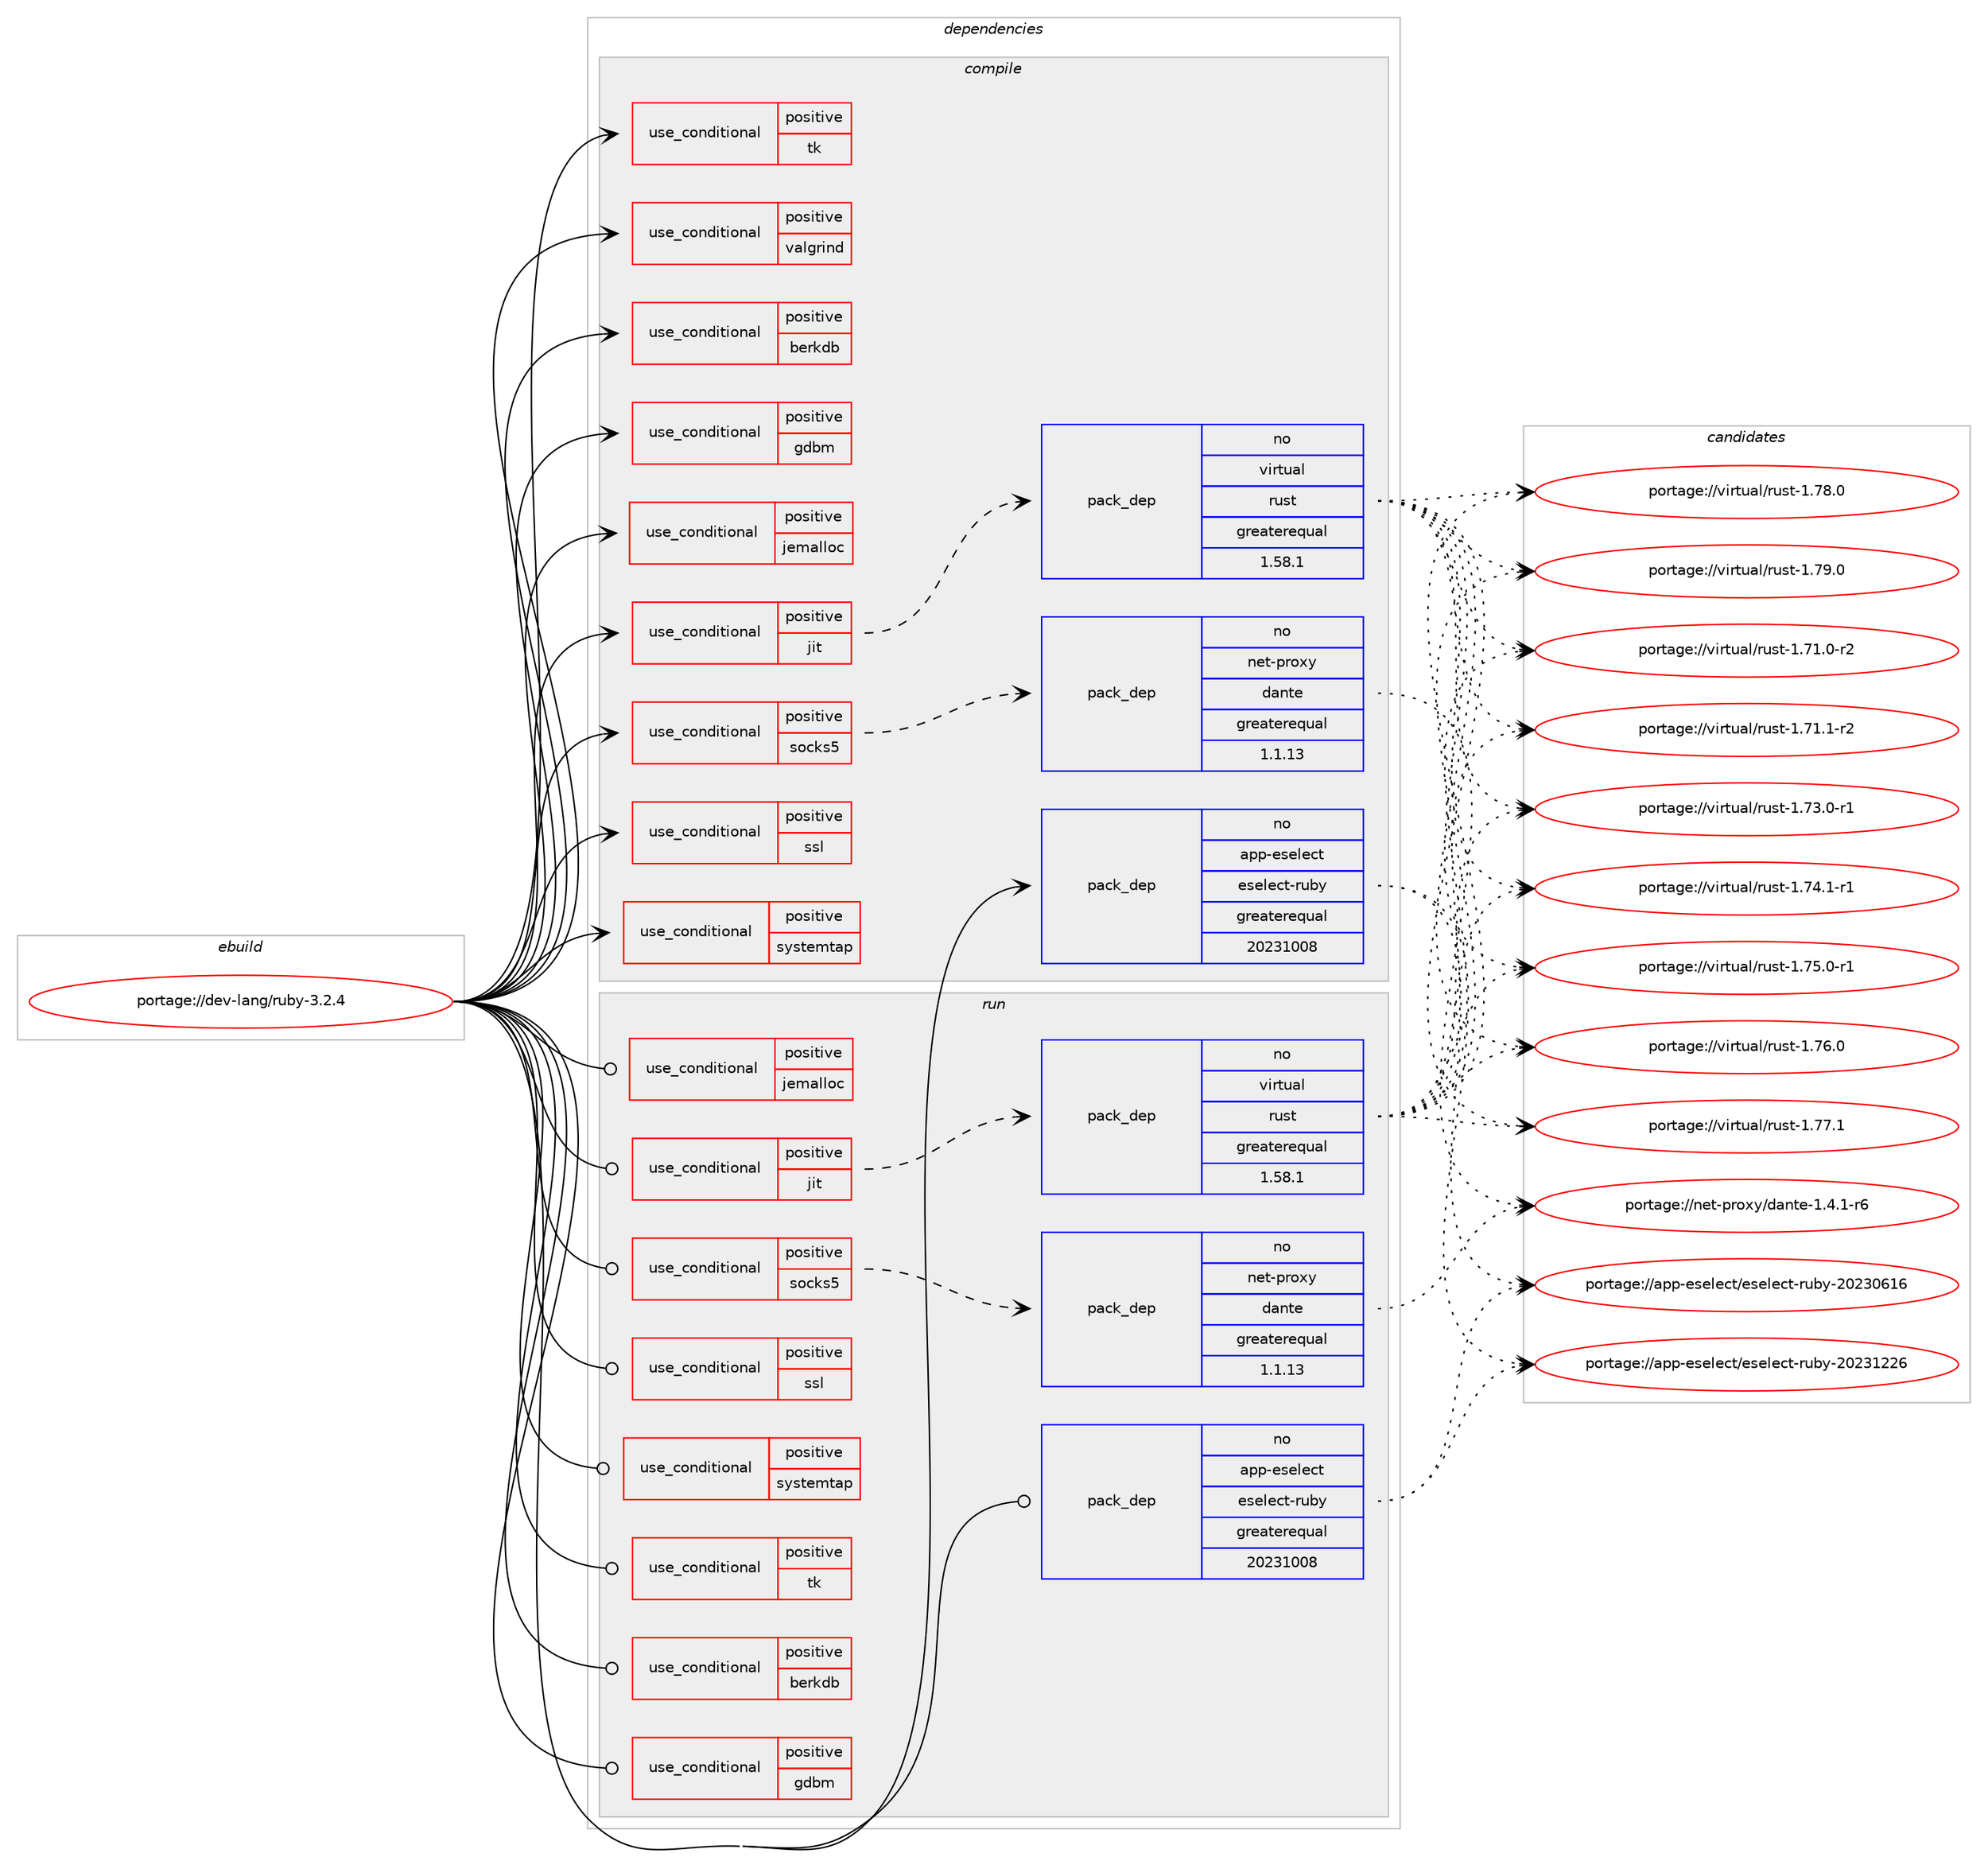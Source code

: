 digraph prolog {

# *************
# Graph options
# *************

newrank=true;
concentrate=true;
compound=true;
graph [rankdir=LR,fontname=Helvetica,fontsize=10,ranksep=1.5];#, ranksep=2.5, nodesep=0.2];
edge  [arrowhead=vee];
node  [fontname=Helvetica,fontsize=10];

# **********
# The ebuild
# **********

subgraph cluster_leftcol {
color=gray;
rank=same;
label=<<i>ebuild</i>>;
id [label="portage://dev-lang/ruby-3.2.4", color=red, width=4, href="../dev-lang/ruby-3.2.4.svg"];
}

# ****************
# The dependencies
# ****************

subgraph cluster_midcol {
color=gray;
label=<<i>dependencies</i>>;
subgraph cluster_compile {
fillcolor="#eeeeee";
style=filled;
label=<<i>compile</i>>;
subgraph cond23630 {
dependency52207 [label=<<TABLE BORDER="0" CELLBORDER="1" CELLSPACING="0" CELLPADDING="4"><TR><TD ROWSPAN="3" CELLPADDING="10">use_conditional</TD></TR><TR><TD>positive</TD></TR><TR><TD>berkdb</TD></TR></TABLE>>, shape=none, color=red];
# *** BEGIN UNKNOWN DEPENDENCY TYPE (TODO) ***
# dependency52207 -> package_dependency(portage://dev-lang/ruby-3.2.4,install,no,sys-libs,db,none,[,,],any_same_slot,[])
# *** END UNKNOWN DEPENDENCY TYPE (TODO) ***

}
id:e -> dependency52207:w [weight=20,style="solid",arrowhead="vee"];
subgraph cond23631 {
dependency52208 [label=<<TABLE BORDER="0" CELLBORDER="1" CELLSPACING="0" CELLPADDING="4"><TR><TD ROWSPAN="3" CELLPADDING="10">use_conditional</TD></TR><TR><TD>positive</TD></TR><TR><TD>gdbm</TD></TR></TABLE>>, shape=none, color=red];
# *** BEGIN UNKNOWN DEPENDENCY TYPE (TODO) ***
# dependency52208 -> package_dependency(portage://dev-lang/ruby-3.2.4,install,no,sys-libs,gdbm,none,[,,],any_same_slot,[])
# *** END UNKNOWN DEPENDENCY TYPE (TODO) ***

}
id:e -> dependency52208:w [weight=20,style="solid",arrowhead="vee"];
subgraph cond23632 {
dependency52209 [label=<<TABLE BORDER="0" CELLBORDER="1" CELLSPACING="0" CELLPADDING="4"><TR><TD ROWSPAN="3" CELLPADDING="10">use_conditional</TD></TR><TR><TD>positive</TD></TR><TR><TD>jemalloc</TD></TR></TABLE>>, shape=none, color=red];
# *** BEGIN UNKNOWN DEPENDENCY TYPE (TODO) ***
# dependency52209 -> package_dependency(portage://dev-lang/ruby-3.2.4,install,no,dev-libs,jemalloc,none,[,,],any_same_slot,[])
# *** END UNKNOWN DEPENDENCY TYPE (TODO) ***

}
id:e -> dependency52209:w [weight=20,style="solid",arrowhead="vee"];
subgraph cond23633 {
dependency52210 [label=<<TABLE BORDER="0" CELLBORDER="1" CELLSPACING="0" CELLPADDING="4"><TR><TD ROWSPAN="3" CELLPADDING="10">use_conditional</TD></TR><TR><TD>positive</TD></TR><TR><TD>jit</TD></TR></TABLE>>, shape=none, color=red];
subgraph pack27499 {
dependency52211 [label=<<TABLE BORDER="0" CELLBORDER="1" CELLSPACING="0" CELLPADDING="4" WIDTH="220"><TR><TD ROWSPAN="6" CELLPADDING="30">pack_dep</TD></TR><TR><TD WIDTH="110">no</TD></TR><TR><TD>virtual</TD></TR><TR><TD>rust</TD></TR><TR><TD>greaterequal</TD></TR><TR><TD>1.58.1</TD></TR></TABLE>>, shape=none, color=blue];
}
dependency52210:e -> dependency52211:w [weight=20,style="dashed",arrowhead="vee"];
}
id:e -> dependency52210:w [weight=20,style="solid",arrowhead="vee"];
subgraph cond23634 {
dependency52212 [label=<<TABLE BORDER="0" CELLBORDER="1" CELLSPACING="0" CELLPADDING="4"><TR><TD ROWSPAN="3" CELLPADDING="10">use_conditional</TD></TR><TR><TD>positive</TD></TR><TR><TD>socks5</TD></TR></TABLE>>, shape=none, color=red];
subgraph pack27500 {
dependency52213 [label=<<TABLE BORDER="0" CELLBORDER="1" CELLSPACING="0" CELLPADDING="4" WIDTH="220"><TR><TD ROWSPAN="6" CELLPADDING="30">pack_dep</TD></TR><TR><TD WIDTH="110">no</TD></TR><TR><TD>net-proxy</TD></TR><TR><TD>dante</TD></TR><TR><TD>greaterequal</TD></TR><TR><TD>1.1.13</TD></TR></TABLE>>, shape=none, color=blue];
}
dependency52212:e -> dependency52213:w [weight=20,style="dashed",arrowhead="vee"];
}
id:e -> dependency52212:w [weight=20,style="solid",arrowhead="vee"];
subgraph cond23635 {
dependency52214 [label=<<TABLE BORDER="0" CELLBORDER="1" CELLSPACING="0" CELLPADDING="4"><TR><TD ROWSPAN="3" CELLPADDING="10">use_conditional</TD></TR><TR><TD>positive</TD></TR><TR><TD>ssl</TD></TR></TABLE>>, shape=none, color=red];
# *** BEGIN UNKNOWN DEPENDENCY TYPE (TODO) ***
# dependency52214 -> package_dependency(portage://dev-lang/ruby-3.2.4,install,no,dev-libs,openssl,none,[,,],[slot(0),equal],[])
# *** END UNKNOWN DEPENDENCY TYPE (TODO) ***

}
id:e -> dependency52214:w [weight=20,style="solid",arrowhead="vee"];
subgraph cond23636 {
dependency52215 [label=<<TABLE BORDER="0" CELLBORDER="1" CELLSPACING="0" CELLPADDING="4"><TR><TD ROWSPAN="3" CELLPADDING="10">use_conditional</TD></TR><TR><TD>positive</TD></TR><TR><TD>systemtap</TD></TR></TABLE>>, shape=none, color=red];
# *** BEGIN UNKNOWN DEPENDENCY TYPE (TODO) ***
# dependency52215 -> package_dependency(portage://dev-lang/ruby-3.2.4,install,no,dev-debug,systemtap,none,[,,],[],[])
# *** END UNKNOWN DEPENDENCY TYPE (TODO) ***

}
id:e -> dependency52215:w [weight=20,style="solid",arrowhead="vee"];
subgraph cond23637 {
dependency52216 [label=<<TABLE BORDER="0" CELLBORDER="1" CELLSPACING="0" CELLPADDING="4"><TR><TD ROWSPAN="3" CELLPADDING="10">use_conditional</TD></TR><TR><TD>positive</TD></TR><TR><TD>tk</TD></TR></TABLE>>, shape=none, color=red];
# *** BEGIN UNKNOWN DEPENDENCY TYPE (TODO) ***
# dependency52216 -> package_dependency(portage://dev-lang/ruby-3.2.4,install,no,dev-lang,tcl,none,[,,],[slot(0),equal],[use(enable(threads),none)])
# *** END UNKNOWN DEPENDENCY TYPE (TODO) ***

# *** BEGIN UNKNOWN DEPENDENCY TYPE (TODO) ***
# dependency52216 -> package_dependency(portage://dev-lang/ruby-3.2.4,install,no,dev-lang,tk,none,[,,],[slot(0),equal],[use(enable(threads),none)])
# *** END UNKNOWN DEPENDENCY TYPE (TODO) ***

}
id:e -> dependency52216:w [weight=20,style="solid",arrowhead="vee"];
subgraph cond23638 {
dependency52217 [label=<<TABLE BORDER="0" CELLBORDER="1" CELLSPACING="0" CELLPADDING="4"><TR><TD ROWSPAN="3" CELLPADDING="10">use_conditional</TD></TR><TR><TD>positive</TD></TR><TR><TD>valgrind</TD></TR></TABLE>>, shape=none, color=red];
# *** BEGIN UNKNOWN DEPENDENCY TYPE (TODO) ***
# dependency52217 -> package_dependency(portage://dev-lang/ruby-3.2.4,install,no,dev-debug,valgrind,none,[,,],[],[])
# *** END UNKNOWN DEPENDENCY TYPE (TODO) ***

}
id:e -> dependency52217:w [weight=20,style="solid",arrowhead="vee"];
subgraph pack27501 {
dependency52218 [label=<<TABLE BORDER="0" CELLBORDER="1" CELLSPACING="0" CELLPADDING="4" WIDTH="220"><TR><TD ROWSPAN="6" CELLPADDING="30">pack_dep</TD></TR><TR><TD WIDTH="110">no</TD></TR><TR><TD>app-eselect</TD></TR><TR><TD>eselect-ruby</TD></TR><TR><TD>greaterequal</TD></TR><TR><TD>20231008</TD></TR></TABLE>>, shape=none, color=blue];
}
id:e -> dependency52218:w [weight=20,style="solid",arrowhead="vee"];
# *** BEGIN UNKNOWN DEPENDENCY TYPE (TODO) ***
# id -> package_dependency(portage://dev-lang/ruby-3.2.4,install,no,dev-libs,libffi,none,[,,],any_same_slot,[])
# *** END UNKNOWN DEPENDENCY TYPE (TODO) ***

# *** BEGIN UNKNOWN DEPENDENCY TYPE (TODO) ***
# id -> package_dependency(portage://dev-lang/ruby-3.2.4,install,no,dev-libs,libyaml,none,[,,],[],[])
# *** END UNKNOWN DEPENDENCY TYPE (TODO) ***

# *** BEGIN UNKNOWN DEPENDENCY TYPE (TODO) ***
# id -> package_dependency(portage://dev-lang/ruby-3.2.4,install,no,sys-libs,readline,none,[,,],[slot(0),equal],[])
# *** END UNKNOWN DEPENDENCY TYPE (TODO) ***

# *** BEGIN UNKNOWN DEPENDENCY TYPE (TODO) ***
# id -> package_dependency(portage://dev-lang/ruby-3.2.4,install,no,sys-libs,zlib,none,[,,],[],[])
# *** END UNKNOWN DEPENDENCY TYPE (TODO) ***

# *** BEGIN UNKNOWN DEPENDENCY TYPE (TODO) ***
# id -> package_dependency(portage://dev-lang/ruby-3.2.4,install,no,virtual,libcrypt,none,[,,],any_same_slot,[])
# *** END UNKNOWN DEPENDENCY TYPE (TODO) ***

}
subgraph cluster_compileandrun {
fillcolor="#eeeeee";
style=filled;
label=<<i>compile and run</i>>;
}
subgraph cluster_run {
fillcolor="#eeeeee";
style=filled;
label=<<i>run</i>>;
subgraph cond23639 {
dependency52219 [label=<<TABLE BORDER="0" CELLBORDER="1" CELLSPACING="0" CELLPADDING="4"><TR><TD ROWSPAN="3" CELLPADDING="10">use_conditional</TD></TR><TR><TD>positive</TD></TR><TR><TD>berkdb</TD></TR></TABLE>>, shape=none, color=red];
# *** BEGIN UNKNOWN DEPENDENCY TYPE (TODO) ***
# dependency52219 -> package_dependency(portage://dev-lang/ruby-3.2.4,run,no,sys-libs,db,none,[,,],any_same_slot,[])
# *** END UNKNOWN DEPENDENCY TYPE (TODO) ***

}
id:e -> dependency52219:w [weight=20,style="solid",arrowhead="odot"];
subgraph cond23640 {
dependency52220 [label=<<TABLE BORDER="0" CELLBORDER="1" CELLSPACING="0" CELLPADDING="4"><TR><TD ROWSPAN="3" CELLPADDING="10">use_conditional</TD></TR><TR><TD>positive</TD></TR><TR><TD>gdbm</TD></TR></TABLE>>, shape=none, color=red];
# *** BEGIN UNKNOWN DEPENDENCY TYPE (TODO) ***
# dependency52220 -> package_dependency(portage://dev-lang/ruby-3.2.4,run,no,sys-libs,gdbm,none,[,,],any_same_slot,[])
# *** END UNKNOWN DEPENDENCY TYPE (TODO) ***

}
id:e -> dependency52220:w [weight=20,style="solid",arrowhead="odot"];
subgraph cond23641 {
dependency52221 [label=<<TABLE BORDER="0" CELLBORDER="1" CELLSPACING="0" CELLPADDING="4"><TR><TD ROWSPAN="3" CELLPADDING="10">use_conditional</TD></TR><TR><TD>positive</TD></TR><TR><TD>jemalloc</TD></TR></TABLE>>, shape=none, color=red];
# *** BEGIN UNKNOWN DEPENDENCY TYPE (TODO) ***
# dependency52221 -> package_dependency(portage://dev-lang/ruby-3.2.4,run,no,dev-libs,jemalloc,none,[,,],any_same_slot,[])
# *** END UNKNOWN DEPENDENCY TYPE (TODO) ***

}
id:e -> dependency52221:w [weight=20,style="solid",arrowhead="odot"];
subgraph cond23642 {
dependency52222 [label=<<TABLE BORDER="0" CELLBORDER="1" CELLSPACING="0" CELLPADDING="4"><TR><TD ROWSPAN="3" CELLPADDING="10">use_conditional</TD></TR><TR><TD>positive</TD></TR><TR><TD>jit</TD></TR></TABLE>>, shape=none, color=red];
subgraph pack27502 {
dependency52223 [label=<<TABLE BORDER="0" CELLBORDER="1" CELLSPACING="0" CELLPADDING="4" WIDTH="220"><TR><TD ROWSPAN="6" CELLPADDING="30">pack_dep</TD></TR><TR><TD WIDTH="110">no</TD></TR><TR><TD>virtual</TD></TR><TR><TD>rust</TD></TR><TR><TD>greaterequal</TD></TR><TR><TD>1.58.1</TD></TR></TABLE>>, shape=none, color=blue];
}
dependency52222:e -> dependency52223:w [weight=20,style="dashed",arrowhead="vee"];
}
id:e -> dependency52222:w [weight=20,style="solid",arrowhead="odot"];
subgraph cond23643 {
dependency52224 [label=<<TABLE BORDER="0" CELLBORDER="1" CELLSPACING="0" CELLPADDING="4"><TR><TD ROWSPAN="3" CELLPADDING="10">use_conditional</TD></TR><TR><TD>positive</TD></TR><TR><TD>socks5</TD></TR></TABLE>>, shape=none, color=red];
subgraph pack27503 {
dependency52225 [label=<<TABLE BORDER="0" CELLBORDER="1" CELLSPACING="0" CELLPADDING="4" WIDTH="220"><TR><TD ROWSPAN="6" CELLPADDING="30">pack_dep</TD></TR><TR><TD WIDTH="110">no</TD></TR><TR><TD>net-proxy</TD></TR><TR><TD>dante</TD></TR><TR><TD>greaterequal</TD></TR><TR><TD>1.1.13</TD></TR></TABLE>>, shape=none, color=blue];
}
dependency52224:e -> dependency52225:w [weight=20,style="dashed",arrowhead="vee"];
}
id:e -> dependency52224:w [weight=20,style="solid",arrowhead="odot"];
subgraph cond23644 {
dependency52226 [label=<<TABLE BORDER="0" CELLBORDER="1" CELLSPACING="0" CELLPADDING="4"><TR><TD ROWSPAN="3" CELLPADDING="10">use_conditional</TD></TR><TR><TD>positive</TD></TR><TR><TD>ssl</TD></TR></TABLE>>, shape=none, color=red];
# *** BEGIN UNKNOWN DEPENDENCY TYPE (TODO) ***
# dependency52226 -> package_dependency(portage://dev-lang/ruby-3.2.4,run,no,dev-libs,openssl,none,[,,],[slot(0),equal],[])
# *** END UNKNOWN DEPENDENCY TYPE (TODO) ***

}
id:e -> dependency52226:w [weight=20,style="solid",arrowhead="odot"];
subgraph cond23645 {
dependency52227 [label=<<TABLE BORDER="0" CELLBORDER="1" CELLSPACING="0" CELLPADDING="4"><TR><TD ROWSPAN="3" CELLPADDING="10">use_conditional</TD></TR><TR><TD>positive</TD></TR><TR><TD>systemtap</TD></TR></TABLE>>, shape=none, color=red];
# *** BEGIN UNKNOWN DEPENDENCY TYPE (TODO) ***
# dependency52227 -> package_dependency(portage://dev-lang/ruby-3.2.4,run,no,dev-debug,systemtap,none,[,,],[],[])
# *** END UNKNOWN DEPENDENCY TYPE (TODO) ***

}
id:e -> dependency52227:w [weight=20,style="solid",arrowhead="odot"];
subgraph cond23646 {
dependency52228 [label=<<TABLE BORDER="0" CELLBORDER="1" CELLSPACING="0" CELLPADDING="4"><TR><TD ROWSPAN="3" CELLPADDING="10">use_conditional</TD></TR><TR><TD>positive</TD></TR><TR><TD>tk</TD></TR></TABLE>>, shape=none, color=red];
# *** BEGIN UNKNOWN DEPENDENCY TYPE (TODO) ***
# dependency52228 -> package_dependency(portage://dev-lang/ruby-3.2.4,run,no,dev-lang,tcl,none,[,,],[slot(0),equal],[use(enable(threads),none)])
# *** END UNKNOWN DEPENDENCY TYPE (TODO) ***

# *** BEGIN UNKNOWN DEPENDENCY TYPE (TODO) ***
# dependency52228 -> package_dependency(portage://dev-lang/ruby-3.2.4,run,no,dev-lang,tk,none,[,,],[slot(0),equal],[use(enable(threads),none)])
# *** END UNKNOWN DEPENDENCY TYPE (TODO) ***

}
id:e -> dependency52228:w [weight=20,style="solid",arrowhead="odot"];
subgraph pack27504 {
dependency52229 [label=<<TABLE BORDER="0" CELLBORDER="1" CELLSPACING="0" CELLPADDING="4" WIDTH="220"><TR><TD ROWSPAN="6" CELLPADDING="30">pack_dep</TD></TR><TR><TD WIDTH="110">no</TD></TR><TR><TD>app-eselect</TD></TR><TR><TD>eselect-ruby</TD></TR><TR><TD>greaterequal</TD></TR><TR><TD>20231008</TD></TR></TABLE>>, shape=none, color=blue];
}
id:e -> dependency52229:w [weight=20,style="solid",arrowhead="odot"];
# *** BEGIN UNKNOWN DEPENDENCY TYPE (TODO) ***
# id -> package_dependency(portage://dev-lang/ruby-3.2.4,run,no,dev-libs,libffi,none,[,,],any_same_slot,[])
# *** END UNKNOWN DEPENDENCY TYPE (TODO) ***

# *** BEGIN UNKNOWN DEPENDENCY TYPE (TODO) ***
# id -> package_dependency(portage://dev-lang/ruby-3.2.4,run,no,dev-libs,libyaml,none,[,,],[],[])
# *** END UNKNOWN DEPENDENCY TYPE (TODO) ***

# *** BEGIN UNKNOWN DEPENDENCY TYPE (TODO) ***
# id -> package_dependency(portage://dev-lang/ruby-3.2.4,run,no,sys-libs,readline,none,[,,],[slot(0),equal],[])
# *** END UNKNOWN DEPENDENCY TYPE (TODO) ***

# *** BEGIN UNKNOWN DEPENDENCY TYPE (TODO) ***
# id -> package_dependency(portage://dev-lang/ruby-3.2.4,run,no,sys-libs,zlib,none,[,,],[],[])
# *** END UNKNOWN DEPENDENCY TYPE (TODO) ***

# *** BEGIN UNKNOWN DEPENDENCY TYPE (TODO) ***
# id -> package_dependency(portage://dev-lang/ruby-3.2.4,run,no,virtual,libcrypt,none,[,,],any_same_slot,[])
# *** END UNKNOWN DEPENDENCY TYPE (TODO) ***

}
}

# **************
# The candidates
# **************

subgraph cluster_choices {
rank=same;
color=gray;
label=<<i>candidates</i>>;

subgraph choice27499 {
color=black;
nodesep=1;
choice1181051141161179710847114117115116454946554946484511450 [label="portage://virtual/rust-1.71.0-r2", color=red, width=4,href="../virtual/rust-1.71.0-r2.svg"];
choice1181051141161179710847114117115116454946554946494511450 [label="portage://virtual/rust-1.71.1-r2", color=red, width=4,href="../virtual/rust-1.71.1-r2.svg"];
choice1181051141161179710847114117115116454946555146484511449 [label="portage://virtual/rust-1.73.0-r1", color=red, width=4,href="../virtual/rust-1.73.0-r1.svg"];
choice1181051141161179710847114117115116454946555246494511449 [label="portage://virtual/rust-1.74.1-r1", color=red, width=4,href="../virtual/rust-1.74.1-r1.svg"];
choice1181051141161179710847114117115116454946555346484511449 [label="portage://virtual/rust-1.75.0-r1", color=red, width=4,href="../virtual/rust-1.75.0-r1.svg"];
choice118105114116117971084711411711511645494655544648 [label="portage://virtual/rust-1.76.0", color=red, width=4,href="../virtual/rust-1.76.0.svg"];
choice118105114116117971084711411711511645494655554649 [label="portage://virtual/rust-1.77.1", color=red, width=4,href="../virtual/rust-1.77.1.svg"];
choice118105114116117971084711411711511645494655564648 [label="portage://virtual/rust-1.78.0", color=red, width=4,href="../virtual/rust-1.78.0.svg"];
choice118105114116117971084711411711511645494655574648 [label="portage://virtual/rust-1.79.0", color=red, width=4,href="../virtual/rust-1.79.0.svg"];
dependency52211:e -> choice1181051141161179710847114117115116454946554946484511450:w [style=dotted,weight="100"];
dependency52211:e -> choice1181051141161179710847114117115116454946554946494511450:w [style=dotted,weight="100"];
dependency52211:e -> choice1181051141161179710847114117115116454946555146484511449:w [style=dotted,weight="100"];
dependency52211:e -> choice1181051141161179710847114117115116454946555246494511449:w [style=dotted,weight="100"];
dependency52211:e -> choice1181051141161179710847114117115116454946555346484511449:w [style=dotted,weight="100"];
dependency52211:e -> choice118105114116117971084711411711511645494655544648:w [style=dotted,weight="100"];
dependency52211:e -> choice118105114116117971084711411711511645494655554649:w [style=dotted,weight="100"];
dependency52211:e -> choice118105114116117971084711411711511645494655564648:w [style=dotted,weight="100"];
dependency52211:e -> choice118105114116117971084711411711511645494655574648:w [style=dotted,weight="100"];
}
subgraph choice27500 {
color=black;
nodesep=1;
choice1101011164511211411112012147100971101161014549465246494511454 [label="portage://net-proxy/dante-1.4.1-r6", color=red, width=4,href="../net-proxy/dante-1.4.1-r6.svg"];
dependency52213:e -> choice1101011164511211411112012147100971101161014549465246494511454:w [style=dotted,weight="100"];
}
subgraph choice27501 {
color=black;
nodesep=1;
choice97112112451011151011081019911647101115101108101991164511411798121455048505148544954 [label="portage://app-eselect/eselect-ruby-20230616", color=red, width=4,href="../app-eselect/eselect-ruby-20230616.svg"];
choice97112112451011151011081019911647101115101108101991164511411798121455048505149505054 [label="portage://app-eselect/eselect-ruby-20231226", color=red, width=4,href="../app-eselect/eselect-ruby-20231226.svg"];
dependency52218:e -> choice97112112451011151011081019911647101115101108101991164511411798121455048505148544954:w [style=dotted,weight="100"];
dependency52218:e -> choice97112112451011151011081019911647101115101108101991164511411798121455048505149505054:w [style=dotted,weight="100"];
}
subgraph choice27502 {
color=black;
nodesep=1;
choice1181051141161179710847114117115116454946554946484511450 [label="portage://virtual/rust-1.71.0-r2", color=red, width=4,href="../virtual/rust-1.71.0-r2.svg"];
choice1181051141161179710847114117115116454946554946494511450 [label="portage://virtual/rust-1.71.1-r2", color=red, width=4,href="../virtual/rust-1.71.1-r2.svg"];
choice1181051141161179710847114117115116454946555146484511449 [label="portage://virtual/rust-1.73.0-r1", color=red, width=4,href="../virtual/rust-1.73.0-r1.svg"];
choice1181051141161179710847114117115116454946555246494511449 [label="portage://virtual/rust-1.74.1-r1", color=red, width=4,href="../virtual/rust-1.74.1-r1.svg"];
choice1181051141161179710847114117115116454946555346484511449 [label="portage://virtual/rust-1.75.0-r1", color=red, width=4,href="../virtual/rust-1.75.0-r1.svg"];
choice118105114116117971084711411711511645494655544648 [label="portage://virtual/rust-1.76.0", color=red, width=4,href="../virtual/rust-1.76.0.svg"];
choice118105114116117971084711411711511645494655554649 [label="portage://virtual/rust-1.77.1", color=red, width=4,href="../virtual/rust-1.77.1.svg"];
choice118105114116117971084711411711511645494655564648 [label="portage://virtual/rust-1.78.0", color=red, width=4,href="../virtual/rust-1.78.0.svg"];
choice118105114116117971084711411711511645494655574648 [label="portage://virtual/rust-1.79.0", color=red, width=4,href="../virtual/rust-1.79.0.svg"];
dependency52223:e -> choice1181051141161179710847114117115116454946554946484511450:w [style=dotted,weight="100"];
dependency52223:e -> choice1181051141161179710847114117115116454946554946494511450:w [style=dotted,weight="100"];
dependency52223:e -> choice1181051141161179710847114117115116454946555146484511449:w [style=dotted,weight="100"];
dependency52223:e -> choice1181051141161179710847114117115116454946555246494511449:w [style=dotted,weight="100"];
dependency52223:e -> choice1181051141161179710847114117115116454946555346484511449:w [style=dotted,weight="100"];
dependency52223:e -> choice118105114116117971084711411711511645494655544648:w [style=dotted,weight="100"];
dependency52223:e -> choice118105114116117971084711411711511645494655554649:w [style=dotted,weight="100"];
dependency52223:e -> choice118105114116117971084711411711511645494655564648:w [style=dotted,weight="100"];
dependency52223:e -> choice118105114116117971084711411711511645494655574648:w [style=dotted,weight="100"];
}
subgraph choice27503 {
color=black;
nodesep=1;
choice1101011164511211411112012147100971101161014549465246494511454 [label="portage://net-proxy/dante-1.4.1-r6", color=red, width=4,href="../net-proxy/dante-1.4.1-r6.svg"];
dependency52225:e -> choice1101011164511211411112012147100971101161014549465246494511454:w [style=dotted,weight="100"];
}
subgraph choice27504 {
color=black;
nodesep=1;
choice97112112451011151011081019911647101115101108101991164511411798121455048505148544954 [label="portage://app-eselect/eselect-ruby-20230616", color=red, width=4,href="../app-eselect/eselect-ruby-20230616.svg"];
choice97112112451011151011081019911647101115101108101991164511411798121455048505149505054 [label="portage://app-eselect/eselect-ruby-20231226", color=red, width=4,href="../app-eselect/eselect-ruby-20231226.svg"];
dependency52229:e -> choice97112112451011151011081019911647101115101108101991164511411798121455048505148544954:w [style=dotted,weight="100"];
dependency52229:e -> choice97112112451011151011081019911647101115101108101991164511411798121455048505149505054:w [style=dotted,weight="100"];
}
}

}
